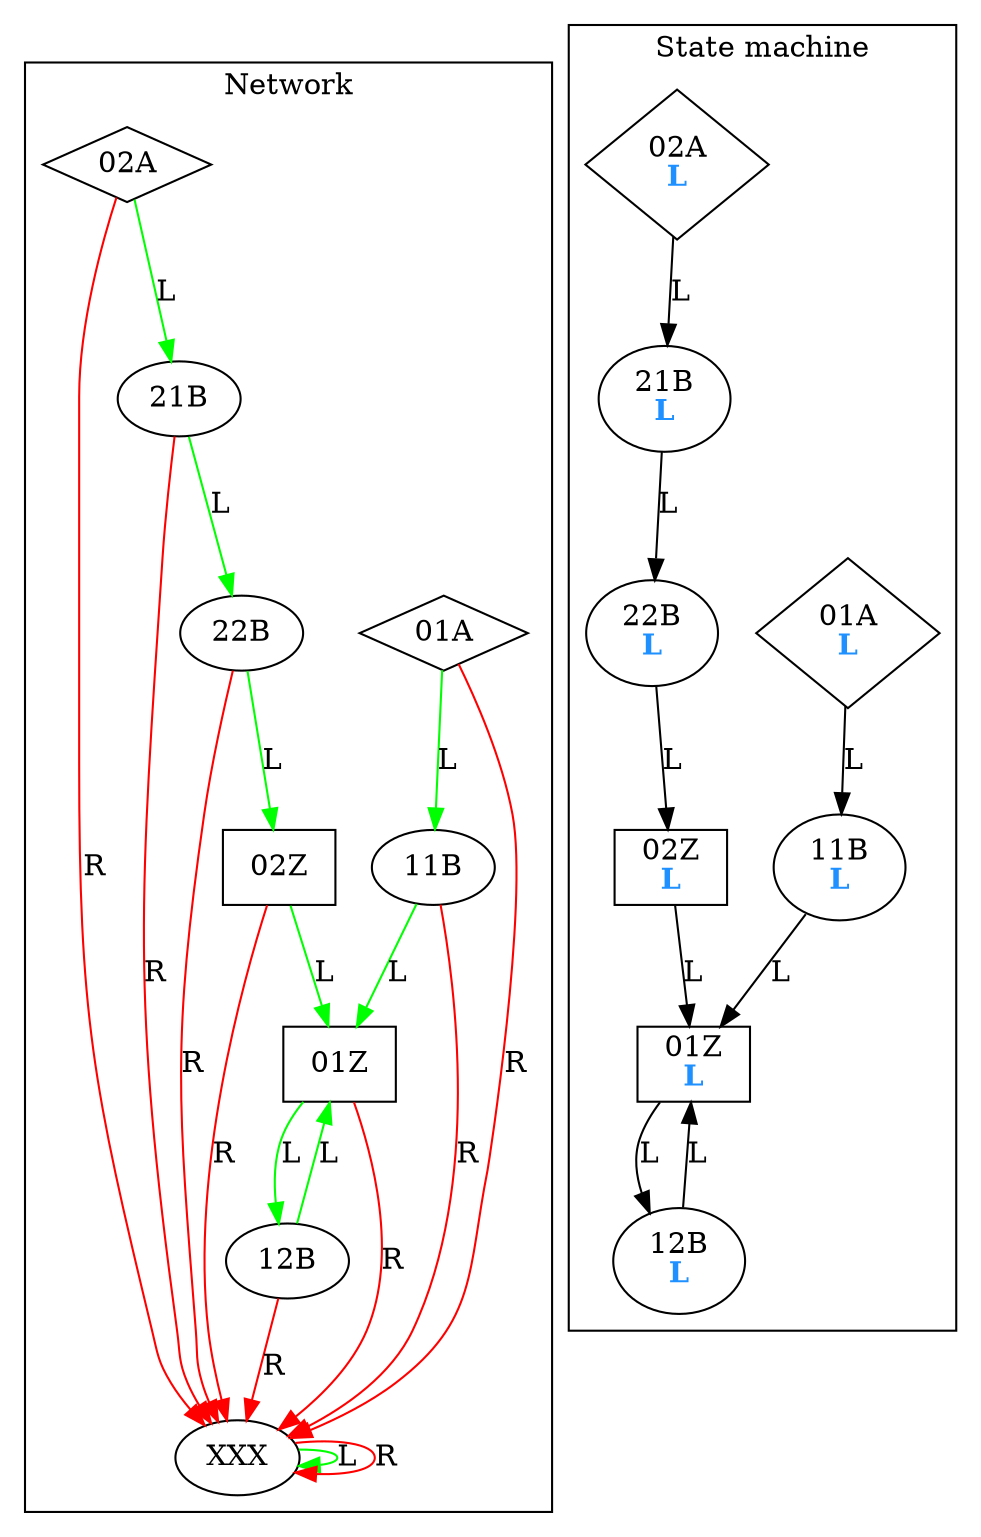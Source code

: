 digraph G {
	subgraph cluster {
	label = "Network"
	color=black
		_01A [label="01A",shape=diamond]
		_01A -> _11B [color=green,label=L]
		_01A -> _XXX [color=red,label=R]
		_02A [label="02A",shape=diamond]
		_02A -> _21B [color=green,label=L]
		_02A -> _XXX [color=red,label=R]
		_11B [label="11B",shape=ellipse]
		_11B -> _01Z [color=green,label=L]
		_11B -> _XXX [color=red,label=R]
		_12B [label="12B",shape=ellipse]
		_12B -> _01Z [color=green,label=L]
		_12B -> _XXX [color=red,label=R]
		_21B [label="21B",shape=ellipse]
		_21B -> _22B [color=green,label=L]
		_21B -> _XXX [color=red,label=R]
		_22B [label="22B",shape=ellipse]
		_22B -> _02Z [color=green,label=L]
		_22B -> _XXX [color=red,label=R]
		_01Z [label="01Z",shape=rect]
		_01Z -> _12B [color=green,label=L]
		_01Z -> _XXX [color=red,label=R]
		_02Z [label="02Z",shape=rect]
		_02Z -> _01Z [color=green,label=L]
		_02Z -> _XXX [color=red,label=R]
		_XXX [label="XXX",shape=ellipse]
		_XXX -> _XXX [color=green,label=L]
		_XXX -> _XXX [color=red,label=R]
	}

	subgraph cluster_states {
		label = "State machine"
		color = black
		_walk_01A_0 [shape=diamond,label=<01A<br/><font color="dodgerblue"><b>L</b></font>>]
		_walk_01A_0 -> _walk_11B_0 [label=L]
		_walk_11B_0 [shape=ellipse,label=<11B<br/><font color="dodgerblue"><b>L</b></font>>]
		_walk_11B_0 -> _walk_01Z_0 [label=L]
		_walk_01Z_0 [shape=rect,label=<01Z<br/><font color="dodgerblue"><b>L</b></font>>]
		_walk_01Z_0 -> _walk_12B_0 [label=L]
		_walk_12B_0 [shape=ellipse,label=<12B<br/><font color="dodgerblue"><b>L</b></font>>]
		_walk_12B_0 -> _walk_01Z_0 [label=L]
		_walk_02A_0 [shape=diamond,label=<02A<br/><font color="dodgerblue"><b>L</b></font>>]
		_walk_02A_0 -> _walk_21B_0 [label=L]
		_walk_21B_0 [shape=ellipse,label=<21B<br/><font color="dodgerblue"><b>L</b></font>>]
		_walk_21B_0 -> _walk_22B_0 [label=L]
		_walk_22B_0 [shape=ellipse,label=<22B<br/><font color="dodgerblue"><b>L</b></font>>]
		_walk_22B_0 -> _walk_02Z_0 [label=L]
		_walk_02Z_0 [shape=rect,label=<02Z<br/><font color="dodgerblue"><b>L</b></font>>]
		_walk_02Z_0 -> _walk_01Z_0 [label=L]
	}
}

